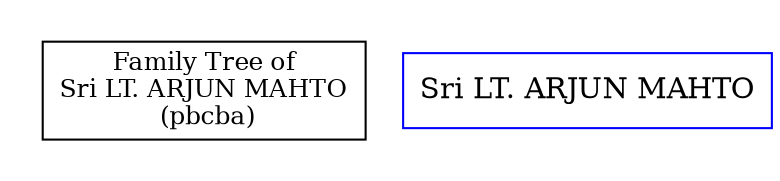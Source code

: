 digraph program1  {
 node [shape=box]  ;
subgraph clusterHeader { style="invis" 
 HEADER  [label=  "Family Tree of
Sri LT. ARJUN MAHTO
 (pbcba)",fontsize=12,levelloc=t,leveljust=centre];}
 node [color=Blue]  ;
13374 [label= "Sri LT. ARJUN MAHTO
"];
}
